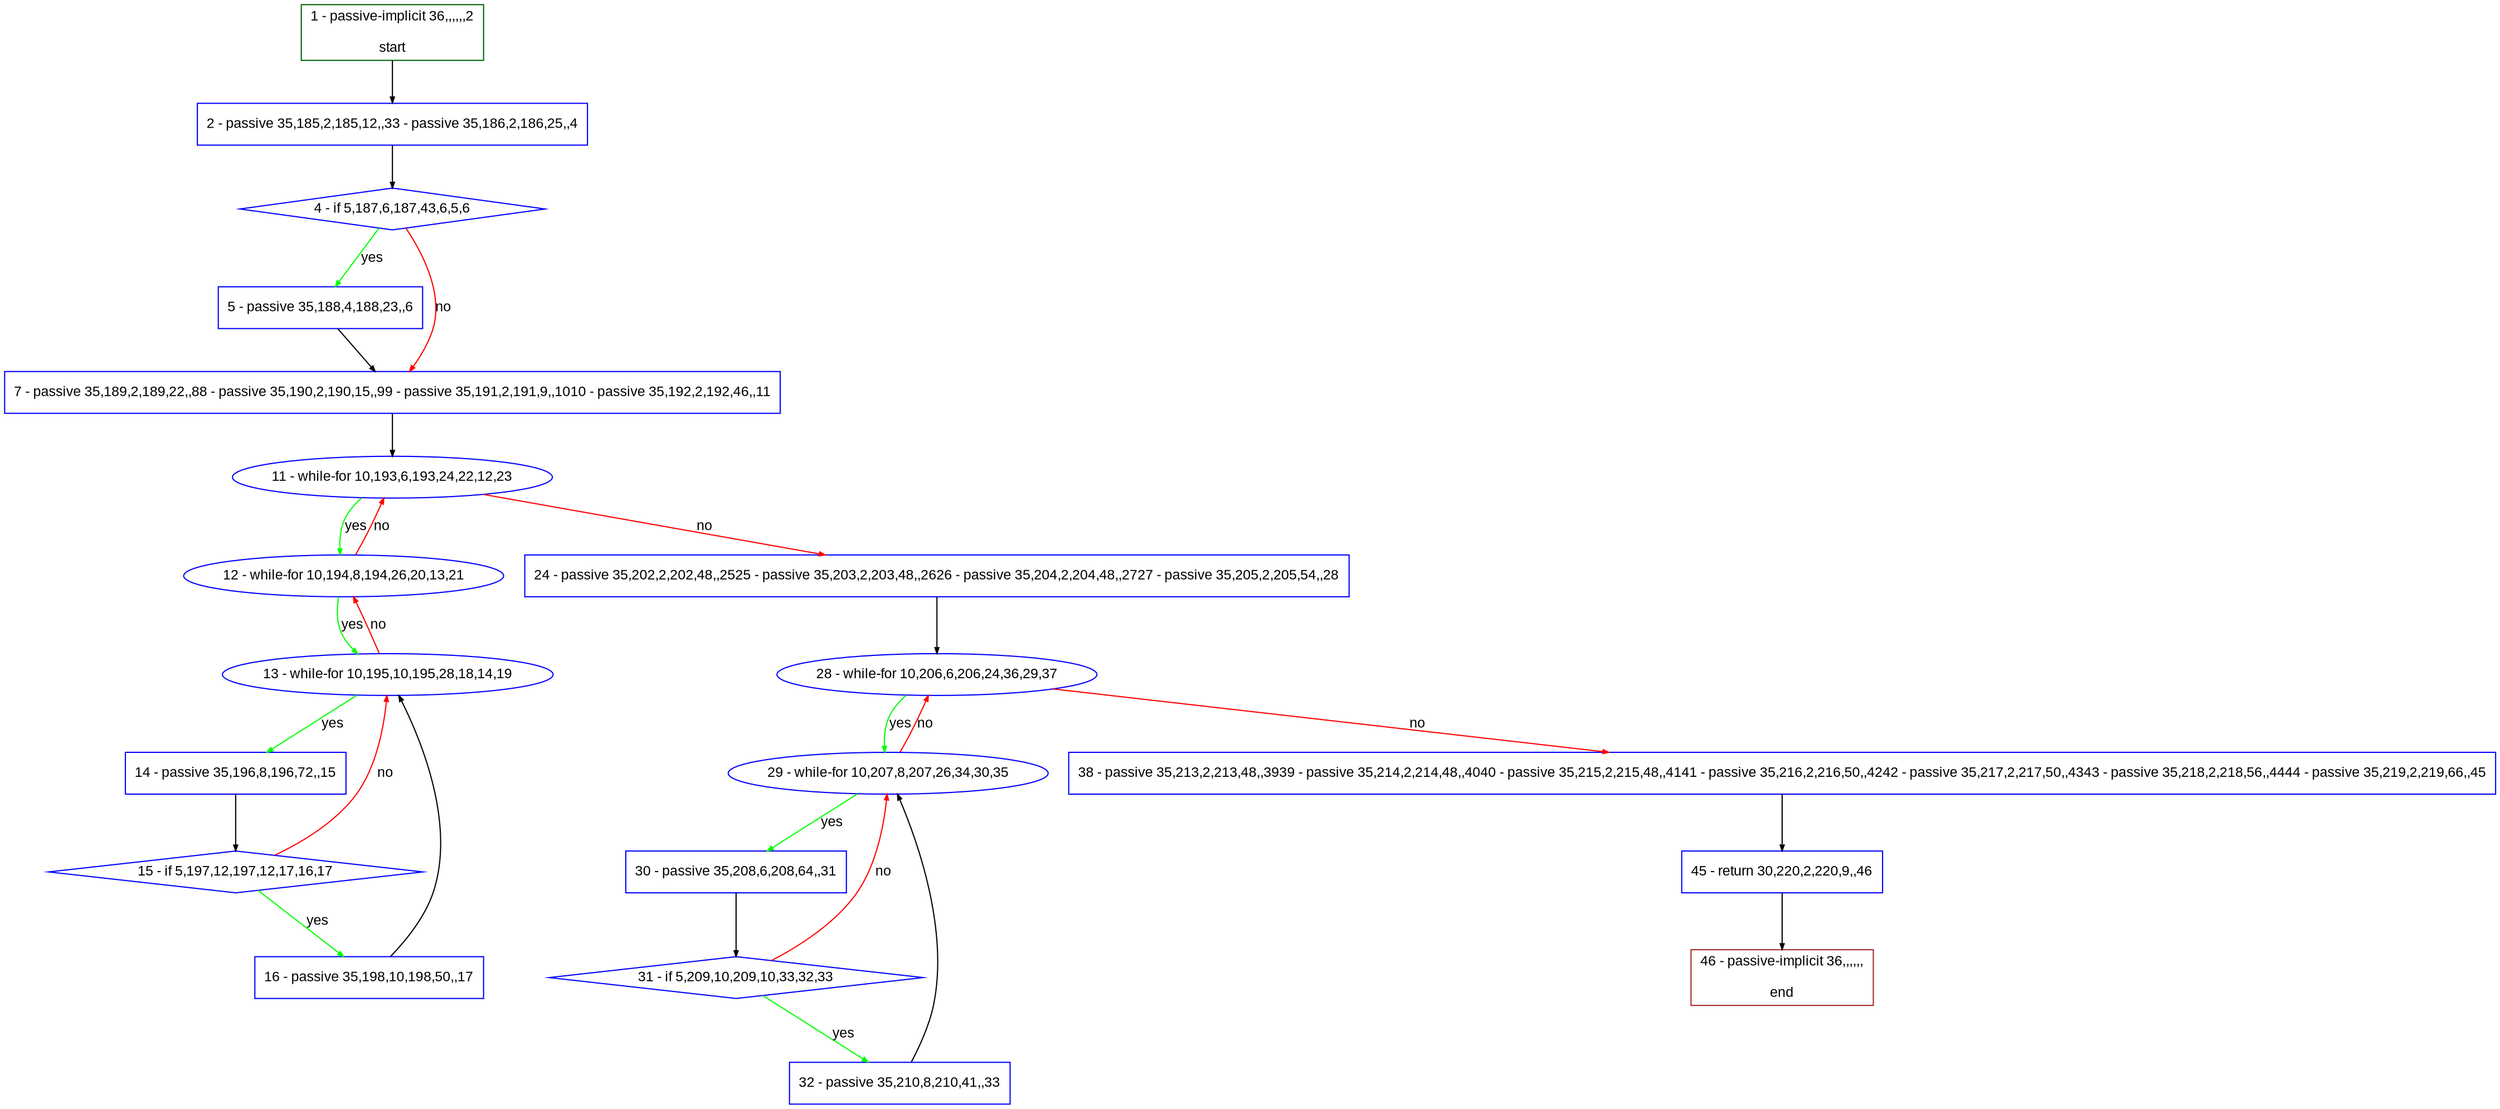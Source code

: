 digraph "" {
  graph [pack="true", label="", fontsize="12", packmode="clust", fontname="Arial", fillcolor="#FFFFCC", bgcolor="white", style="rounded,filled", compound="true"];
  node [node_initialized="no", label="", color="grey", fontsize="12", fillcolor="white", fontname="Arial", style="filled", shape="rectangle", compound="true", fixedsize="false"];
  edge [fontcolor="black", arrowhead="normal", arrowtail="none", arrowsize="0.5", ltail="", label="", color="black", fontsize="12", lhead="", fontname="Arial", dir="forward", compound="true"];
  __N1 [label="2 - passive 35,185,2,185,12,,33 - passive 35,186,2,186,25,,4", color="#0000ff", fillcolor="#ffffff", style="filled", shape="box"];
  __N2 [label="1 - passive-implicit 36,,,,,,2\n\nstart", color="#006400", fillcolor="#ffffff", style="filled", shape="box"];
  __N3 [label="4 - if 5,187,6,187,43,6,5,6", color="#0000ff", fillcolor="#ffffff", style="filled", shape="diamond"];
  __N4 [label="5 - passive 35,188,4,188,23,,6", color="#0000ff", fillcolor="#ffffff", style="filled", shape="box"];
  __N5 [label="7 - passive 35,189,2,189,22,,88 - passive 35,190,2,190,15,,99 - passive 35,191,2,191,9,,1010 - passive 35,192,2,192,46,,11", color="#0000ff", fillcolor="#ffffff", style="filled", shape="box"];
  __N6 [label="11 - while-for 10,193,6,193,24,22,12,23", color="#0000ff", fillcolor="#ffffff", style="filled", shape="oval"];
  __N7 [label="12 - while-for 10,194,8,194,26,20,13,21", color="#0000ff", fillcolor="#ffffff", style="filled", shape="oval"];
  __N8 [label="24 - passive 35,202,2,202,48,,2525 - passive 35,203,2,203,48,,2626 - passive 35,204,2,204,48,,2727 - passive 35,205,2,205,54,,28", color="#0000ff", fillcolor="#ffffff", style="filled", shape="box"];
  __N9 [label="13 - while-for 10,195,10,195,28,18,14,19", color="#0000ff", fillcolor="#ffffff", style="filled", shape="oval"];
  __N10 [label="14 - passive 35,196,8,196,72,,15", color="#0000ff", fillcolor="#ffffff", style="filled", shape="box"];
  __N11 [label="15 - if 5,197,12,197,12,17,16,17", color="#0000ff", fillcolor="#ffffff", style="filled", shape="diamond"];
  __N12 [label="16 - passive 35,198,10,198,50,,17", color="#0000ff", fillcolor="#ffffff", style="filled", shape="box"];
  __N13 [label="28 - while-for 10,206,6,206,24,36,29,37", color="#0000ff", fillcolor="#ffffff", style="filled", shape="oval"];
  __N14 [label="29 - while-for 10,207,8,207,26,34,30,35", color="#0000ff", fillcolor="#ffffff", style="filled", shape="oval"];
  __N15 [label="38 - passive 35,213,2,213,48,,3939 - passive 35,214,2,214,48,,4040 - passive 35,215,2,215,48,,4141 - passive 35,216,2,216,50,,4242 - passive 35,217,2,217,50,,4343 - passive 35,218,2,218,56,,4444 - passive 35,219,2,219,66,,45", color="#0000ff", fillcolor="#ffffff", style="filled", shape="box"];
  __N16 [label="30 - passive 35,208,6,208,64,,31", color="#0000ff", fillcolor="#ffffff", style="filled", shape="box"];
  __N17 [label="31 - if 5,209,10,209,10,33,32,33", color="#0000ff", fillcolor="#ffffff", style="filled", shape="diamond"];
  __N18 [label="32 - passive 35,210,8,210,41,,33", color="#0000ff", fillcolor="#ffffff", style="filled", shape="box"];
  __N19 [label="45 - return 30,220,2,220,9,,46", color="#0000ff", fillcolor="#ffffff", style="filled", shape="box"];
  __N20 [label="46 - passive-implicit 36,,,,,,\n\nend", color="#a52a2a", fillcolor="#ffffff", style="filled", shape="box"];
  __N2 -> __N1 [arrowhead="normal", arrowtail="none", color="#000000", label="", dir="forward"];
  __N1 -> __N3 [arrowhead="normal", arrowtail="none", color="#000000", label="", dir="forward"];
  __N3 -> __N4 [arrowhead="normal", arrowtail="none", color="#00ff00", label="yes", dir="forward"];
  __N3 -> __N5 [arrowhead="normal", arrowtail="none", color="#ff0000", label="no", dir="forward"];
  __N4 -> __N5 [arrowhead="normal", arrowtail="none", color="#000000", label="", dir="forward"];
  __N5 -> __N6 [arrowhead="normal", arrowtail="none", color="#000000", label="", dir="forward"];
  __N6 -> __N7 [arrowhead="normal", arrowtail="none", color="#00ff00", label="yes", dir="forward"];
  __N7 -> __N6 [arrowhead="normal", arrowtail="none", color="#ff0000", label="no", dir="forward"];
  __N6 -> __N8 [arrowhead="normal", arrowtail="none", color="#ff0000", label="no", dir="forward"];
  __N7 -> __N9 [arrowhead="normal", arrowtail="none", color="#00ff00", label="yes", dir="forward"];
  __N9 -> __N7 [arrowhead="normal", arrowtail="none", color="#ff0000", label="no", dir="forward"];
  __N9 -> __N10 [arrowhead="normal", arrowtail="none", color="#00ff00", label="yes", dir="forward"];
  __N10 -> __N11 [arrowhead="normal", arrowtail="none", color="#000000", label="", dir="forward"];
  __N11 -> __N9 [arrowhead="normal", arrowtail="none", color="#ff0000", label="no", dir="forward"];
  __N11 -> __N12 [arrowhead="normal", arrowtail="none", color="#00ff00", label="yes", dir="forward"];
  __N12 -> __N9 [arrowhead="normal", arrowtail="none", color="#000000", label="", dir="forward"];
  __N8 -> __N13 [arrowhead="normal", arrowtail="none", color="#000000", label="", dir="forward"];
  __N13 -> __N14 [arrowhead="normal", arrowtail="none", color="#00ff00", label="yes", dir="forward"];
  __N14 -> __N13 [arrowhead="normal", arrowtail="none", color="#ff0000", label="no", dir="forward"];
  __N13 -> __N15 [arrowhead="normal", arrowtail="none", color="#ff0000", label="no", dir="forward"];
  __N14 -> __N16 [arrowhead="normal", arrowtail="none", color="#00ff00", label="yes", dir="forward"];
  __N16 -> __N17 [arrowhead="normal", arrowtail="none", color="#000000", label="", dir="forward"];
  __N17 -> __N14 [arrowhead="normal", arrowtail="none", color="#ff0000", label="no", dir="forward"];
  __N17 -> __N18 [arrowhead="normal", arrowtail="none", color="#00ff00", label="yes", dir="forward"];
  __N18 -> __N14 [arrowhead="normal", arrowtail="none", color="#000000", label="", dir="forward"];
  __N15 -> __N19 [arrowhead="normal", arrowtail="none", color="#000000", label="", dir="forward"];
  __N19 -> __N20 [arrowhead="normal", arrowtail="none", color="#000000", label="", dir="forward"];
}
